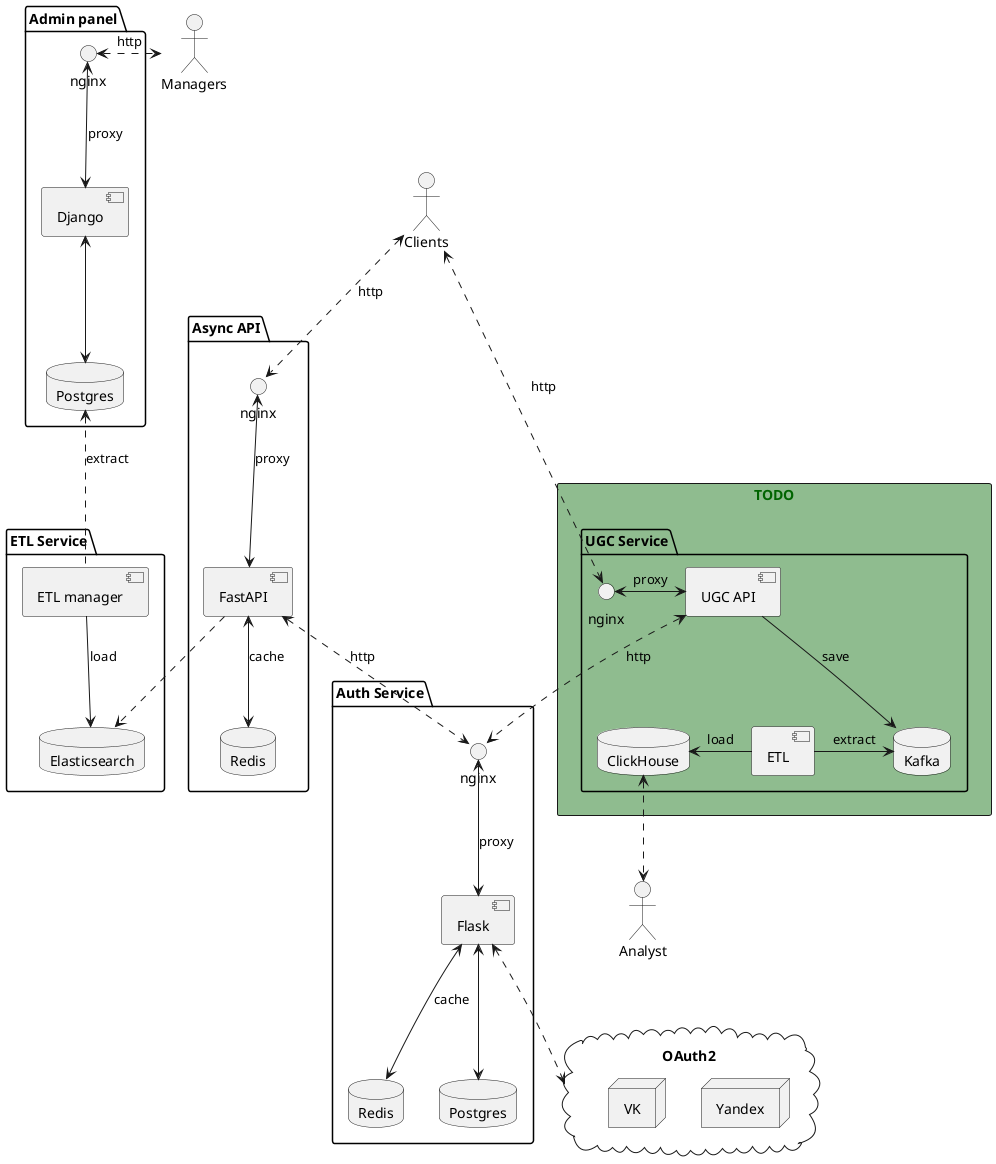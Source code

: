 @startuml
'https://plantuml.com/component-diagram

skinparam rectangle {
	BackgroundColor DarkSeaGreen
	FontStyle Bold
	FontColor DarkGreen
}

actor Managers
actor Clients
actor Analyst


package "Auth Service" {
    interface nginx as nginx3
    [Flask]
    database Redis as redis2
    database Postgres as postgres2
}
[Flask] <--> redis2: cache
[Flask] <--> postgres2
nginx3 <--> [Flask]: proxy

cloud "OAuth2" {
    node Yandex
    node VK
}
[Flask] <..> OAuth2

package "Admin panel" {
    database Postgres
    interface nginx as nginx
    [Django]
}
[Django] <--> Postgres
nginx <--> [Django]: proxy
Managers <.left.> nginx: http


package "ETL Service" {
    database Elasticsearch
    [ETL manager]
}
Postgres <.. [ETL manager]: extract
[ETL manager] --> Elasticsearch: load


package "Async API" {
    interface nginx as nginx2
    database Redis
    [FastAPI]
}
[FastAPI] <--> Redis: cache
Clients <..> nginx2: http
nginx2 <--> [FastAPI]: proxy
[FastAPI] ..> Elasticsearch
[FastAPI] <..> nginx3: http

rectangle TODO {
package "UGC Service" {
    interface nginx as nginx4
    database Kafka
    database ClickHouse
    [UGC API]
    [ETL]
}
}

[UGC API] --> Kafka: save
[ETL] -> Kafka: extract
[ETL] -left-> ClickHouse: load
nginx4 <-> [UGC API]: proxy
[UGC API] <..> nginx3: http
Clients <..> nginx4: http
Analyst <.up.> ClickHouse

@enduml
